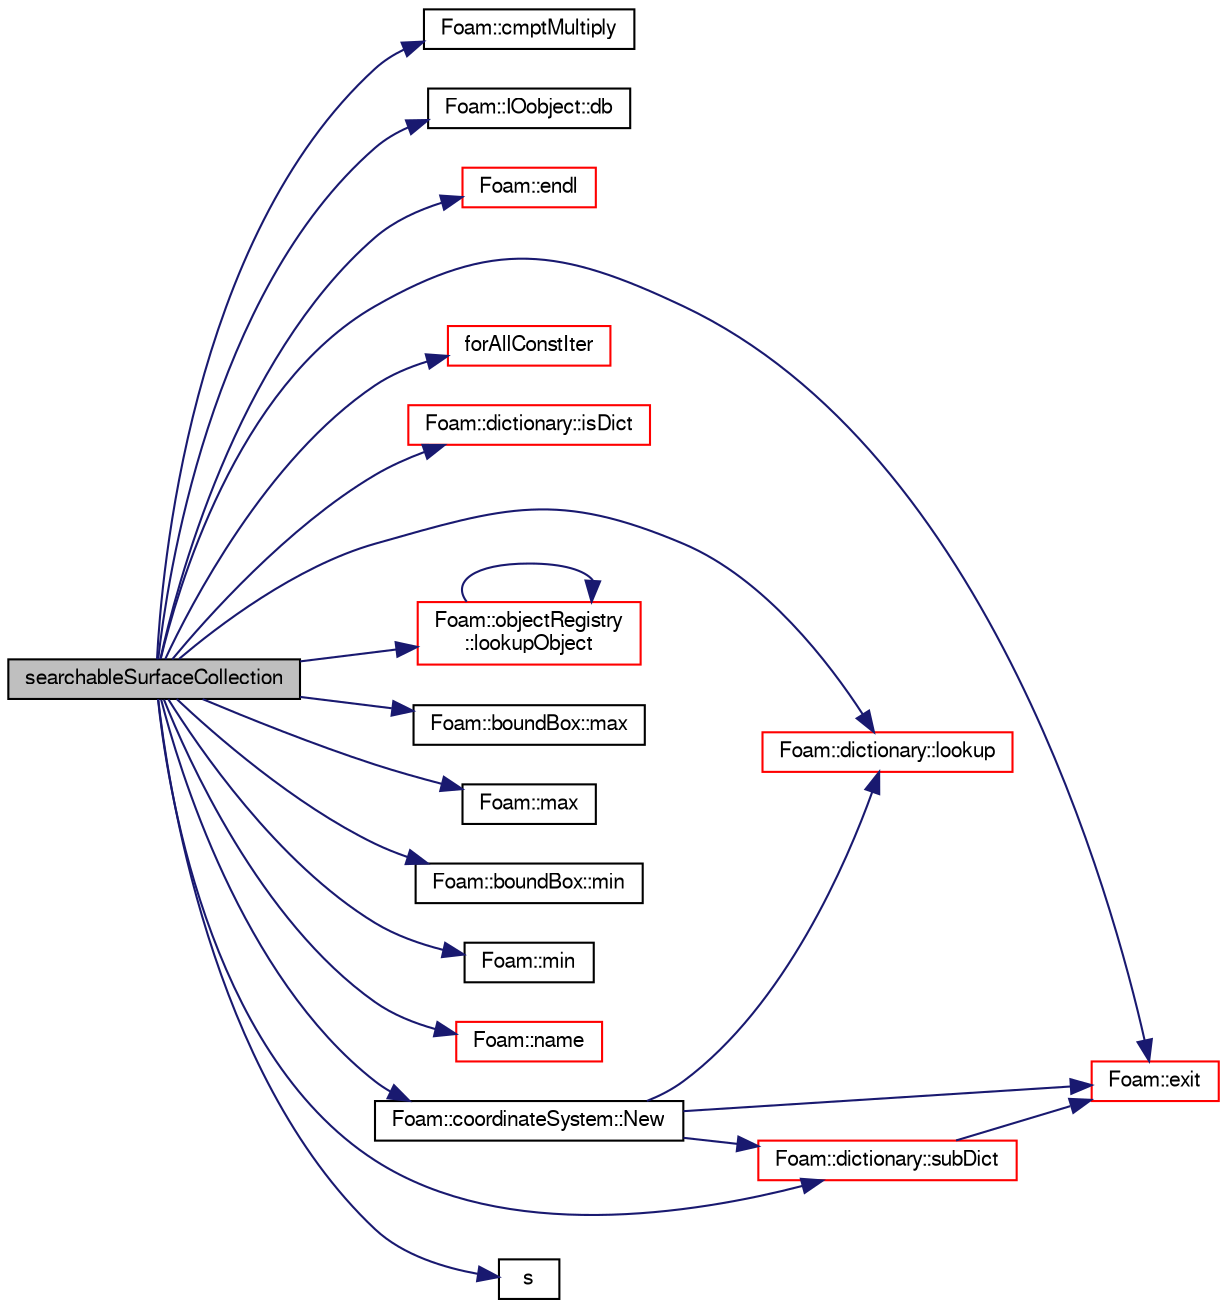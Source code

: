 digraph "searchableSurfaceCollection"
{
  bgcolor="transparent";
  edge [fontname="FreeSans",fontsize="10",labelfontname="FreeSans",labelfontsize="10"];
  node [fontname="FreeSans",fontsize="10",shape=record];
  rankdir="LR";
  Node0 [label="searchableSurfaceCollection",height=0.2,width=0.4,color="black", fillcolor="grey75", style="filled", fontcolor="black"];
  Node0 -> Node1 [color="midnightblue",fontsize="10",style="solid",fontname="FreeSans"];
  Node1 [label="Foam::cmptMultiply",height=0.2,width=0.4,color="black",URL="$a21124.html#aa9d8965aaebcf396a2acfeed4942976b"];
  Node0 -> Node2 [color="midnightblue",fontsize="10",style="solid",fontname="FreeSans"];
  Node2 [label="Foam::IOobject::db",height=0.2,width=0.4,color="black",URL="$a26142.html#a65cc75d9f80b1df5c3184fb2274a97f1",tooltip="Return the local objectRegistry. "];
  Node0 -> Node3 [color="midnightblue",fontsize="10",style="solid",fontname="FreeSans"];
  Node3 [label="Foam::endl",height=0.2,width=0.4,color="red",URL="$a21124.html#a2db8fe02a0d3909e9351bb4275b23ce4",tooltip="Add newline and flush stream. "];
  Node0 -> Node5 [color="midnightblue",fontsize="10",style="solid",fontname="FreeSans"];
  Node5 [label="Foam::exit",height=0.2,width=0.4,color="red",URL="$a21124.html#a06ca7250d8e89caf05243ec094843642"];
  Node0 -> Node50 [color="midnightblue",fontsize="10",style="solid",fontname="FreeSans"];
  Node50 [label="forAllConstIter",height=0.2,width=0.4,color="red",URL="$a38141.html#ae21e2836509b0fa7f7cedf6493b11b09"];
  Node0 -> Node305 [color="midnightblue",fontsize="10",style="solid",fontname="FreeSans"];
  Node305 [label="Foam::dictionary::isDict",height=0.2,width=0.4,color="red",URL="$a26014.html#aa4cc2aee9215f116e05032ce430e102a",tooltip="Check if entry is a sub-dictionary. "];
  Node0 -> Node58 [color="midnightblue",fontsize="10",style="solid",fontname="FreeSans"];
  Node58 [label="Foam::dictionary::lookup",height=0.2,width=0.4,color="red",URL="$a26014.html#a6a0727fa523e48977e27348663def509",tooltip="Find and return an entry data stream. "];
  Node0 -> Node306 [color="midnightblue",fontsize="10",style="solid",fontname="FreeSans"];
  Node306 [label="Foam::objectRegistry\l::lookupObject",height=0.2,width=0.4,color="red",URL="$a26326.html#a8b49296f8410366342c524250612c2aa",tooltip="Lookup and return the object of the given Type. "];
  Node306 -> Node306 [color="midnightblue",fontsize="10",style="solid",fontname="FreeSans"];
  Node0 -> Node311 [color="midnightblue",fontsize="10",style="solid",fontname="FreeSans"];
  Node311 [label="Foam::boundBox::max",height=0.2,width=0.4,color="black",URL="$a27102.html#a43279cd20862e64a21c8c82ee6c2441b",tooltip="Maximum describing the bounding box. "];
  Node0 -> Node126 [color="midnightblue",fontsize="10",style="solid",fontname="FreeSans"];
  Node126 [label="Foam::max",height=0.2,width=0.4,color="black",URL="$a21124.html#ac993e906cf2774ae77e666bc24e81733"];
  Node0 -> Node312 [color="midnightblue",fontsize="10",style="solid",fontname="FreeSans"];
  Node312 [label="Foam::boundBox::min",height=0.2,width=0.4,color="black",URL="$a27102.html#a41bea928bbb72b904d07db28570b07bd",tooltip="Minimum describing the bounding box. "];
  Node0 -> Node290 [color="midnightblue",fontsize="10",style="solid",fontname="FreeSans"];
  Node290 [label="Foam::min",height=0.2,width=0.4,color="black",URL="$a21124.html#a253e112ad2d56d96230ff39ea7f442dc"];
  Node0 -> Node184 [color="midnightblue",fontsize="10",style="solid",fontname="FreeSans"];
  Node184 [label="Foam::name",height=0.2,width=0.4,color="red",URL="$a21124.html#adcb0df2bd4953cb6bb390272d8263c3a",tooltip="Return a string representation of a complex. "];
  Node0 -> Node313 [color="midnightblue",fontsize="10",style="solid",fontname="FreeSans"];
  Node313 [label="Foam::coordinateSystem::New",height=0.2,width=0.4,color="black",URL="$a25010.html#a6e8b1f92898b4886021cafa4ffa27e0b",tooltip="Select constructed from dictionary and objectRegistry. "];
  Node313 -> Node5 [color="midnightblue",fontsize="10",style="solid",fontname="FreeSans"];
  Node313 -> Node58 [color="midnightblue",fontsize="10",style="solid",fontname="FreeSans"];
  Node313 -> Node231 [color="midnightblue",fontsize="10",style="solid",fontname="FreeSans"];
  Node231 [label="Foam::dictionary::subDict",height=0.2,width=0.4,color="red",URL="$a26014.html#aaa26b5f2da6aff5a6a59af5407f1bf59",tooltip="Find and return a sub-dictionary. "];
  Node231 -> Node5 [color="midnightblue",fontsize="10",style="solid",fontname="FreeSans"];
  Node0 -> Node314 [color="midnightblue",fontsize="10",style="solid",fontname="FreeSans"];
  Node314 [label="s",height=0.2,width=0.4,color="black",URL="$a18905.html#abb9c4233033fad2ad0206cd4adad3b9f"];
  Node0 -> Node231 [color="midnightblue",fontsize="10",style="solid",fontname="FreeSans"];
}

